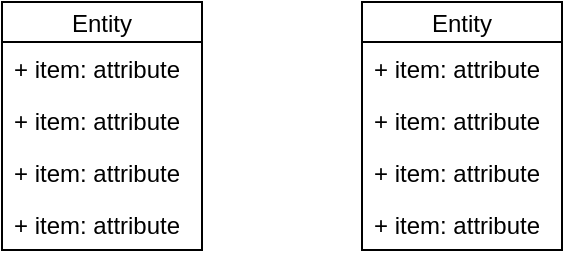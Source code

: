 <mxfile version="21.1.4" type="github">
  <diagram id="R2lEEEUBdFMjLlhIrx00" name="Page-1">
    <mxGraphModel dx="817" dy="411" grid="1" gridSize="10" guides="1" tooltips="1" connect="1" arrows="1" fold="1" page="1" pageScale="1" pageWidth="850" pageHeight="1100" math="0" shadow="0" extFonts="Permanent Marker^https://fonts.googleapis.com/css?family=Permanent+Marker">
      <root>
        <mxCell id="0" />
        <mxCell id="1" parent="0" />
        <mxCell id="VjXuk_52c6lKwnh3AQNk-1" value="Entity" style="swimlane;fontStyle=0;childLayout=stackLayout;horizontal=1;startSize=20;fillColor=#ffffff;horizontalStack=0;resizeParent=1;resizeParentMax=0;resizeLast=0;collapsible=0;marginBottom=0;swimlaneFillColor=#ffffff;" vertex="1" parent="1">
          <mxGeometry x="160" y="120" width="100" height="124" as="geometry" />
        </mxCell>
        <mxCell id="VjXuk_52c6lKwnh3AQNk-2" value="+ item: attribute" style="text;strokeColor=none;fillColor=none;align=left;verticalAlign=top;spacingLeft=4;spacingRight=4;overflow=hidden;rotatable=0;points=[[0,0.5],[1,0.5]];portConstraint=eastwest;whiteSpace=wrap;html=1;" vertex="1" parent="VjXuk_52c6lKwnh3AQNk-1">
          <mxGeometry y="20" width="100" height="26" as="geometry" />
        </mxCell>
        <mxCell id="VjXuk_52c6lKwnh3AQNk-3" value="+ item: attribute" style="text;strokeColor=none;fillColor=none;align=left;verticalAlign=top;spacingLeft=4;spacingRight=4;overflow=hidden;rotatable=0;points=[[0,0.5],[1,0.5]];portConstraint=eastwest;whiteSpace=wrap;html=1;" vertex="1" parent="VjXuk_52c6lKwnh3AQNk-1">
          <mxGeometry y="46" width="100" height="26" as="geometry" />
        </mxCell>
        <mxCell id="VjXuk_52c6lKwnh3AQNk-5" value="+ item: attribute" style="text;strokeColor=none;fillColor=none;align=left;verticalAlign=top;spacingLeft=4;spacingRight=4;overflow=hidden;rotatable=0;points=[[0,0.5],[1,0.5]];portConstraint=eastwest;whiteSpace=wrap;html=1;" vertex="1" parent="VjXuk_52c6lKwnh3AQNk-1">
          <mxGeometry y="72" width="100" height="26" as="geometry" />
        </mxCell>
        <mxCell id="VjXuk_52c6lKwnh3AQNk-6" value="+ item: attribute" style="text;strokeColor=none;fillColor=none;align=left;verticalAlign=top;spacingLeft=4;spacingRight=4;overflow=hidden;rotatable=0;points=[[0,0.5],[1,0.5]];portConstraint=eastwest;whiteSpace=wrap;html=1;" vertex="1" parent="VjXuk_52c6lKwnh3AQNk-1">
          <mxGeometry y="98" width="100" height="26" as="geometry" />
        </mxCell>
        <mxCell id="VjXuk_52c6lKwnh3AQNk-7" value="Entity" style="swimlane;fontStyle=0;childLayout=stackLayout;horizontal=1;startSize=20;fillColor=#ffffff;horizontalStack=0;resizeParent=1;resizeParentMax=0;resizeLast=0;collapsible=0;marginBottom=0;swimlaneFillColor=#ffffff;" vertex="1" parent="1">
          <mxGeometry x="340" y="120" width="100" height="124" as="geometry" />
        </mxCell>
        <mxCell id="VjXuk_52c6lKwnh3AQNk-8" value="+ item: attribute" style="text;strokeColor=none;fillColor=none;align=left;verticalAlign=top;spacingLeft=4;spacingRight=4;overflow=hidden;rotatable=0;points=[[0,0.5],[1,0.5]];portConstraint=eastwest;whiteSpace=wrap;html=1;" vertex="1" parent="VjXuk_52c6lKwnh3AQNk-7">
          <mxGeometry y="20" width="100" height="26" as="geometry" />
        </mxCell>
        <mxCell id="VjXuk_52c6lKwnh3AQNk-9" value="+ item: attribute" style="text;strokeColor=none;fillColor=none;align=left;verticalAlign=top;spacingLeft=4;spacingRight=4;overflow=hidden;rotatable=0;points=[[0,0.5],[1,0.5]];portConstraint=eastwest;whiteSpace=wrap;html=1;" vertex="1" parent="VjXuk_52c6lKwnh3AQNk-7">
          <mxGeometry y="46" width="100" height="26" as="geometry" />
        </mxCell>
        <mxCell id="VjXuk_52c6lKwnh3AQNk-10" value="+ item: attribute" style="text;strokeColor=none;fillColor=none;align=left;verticalAlign=top;spacingLeft=4;spacingRight=4;overflow=hidden;rotatable=0;points=[[0,0.5],[1,0.5]];portConstraint=eastwest;whiteSpace=wrap;html=1;" vertex="1" parent="VjXuk_52c6lKwnh3AQNk-7">
          <mxGeometry y="72" width="100" height="26" as="geometry" />
        </mxCell>
        <mxCell id="VjXuk_52c6lKwnh3AQNk-11" value="+ item: attribute" style="text;strokeColor=none;fillColor=none;align=left;verticalAlign=top;spacingLeft=4;spacingRight=4;overflow=hidden;rotatable=0;points=[[0,0.5],[1,0.5]];portConstraint=eastwest;whiteSpace=wrap;html=1;" vertex="1" parent="VjXuk_52c6lKwnh3AQNk-7">
          <mxGeometry y="98" width="100" height="26" as="geometry" />
        </mxCell>
      </root>
    </mxGraphModel>
  </diagram>
</mxfile>
